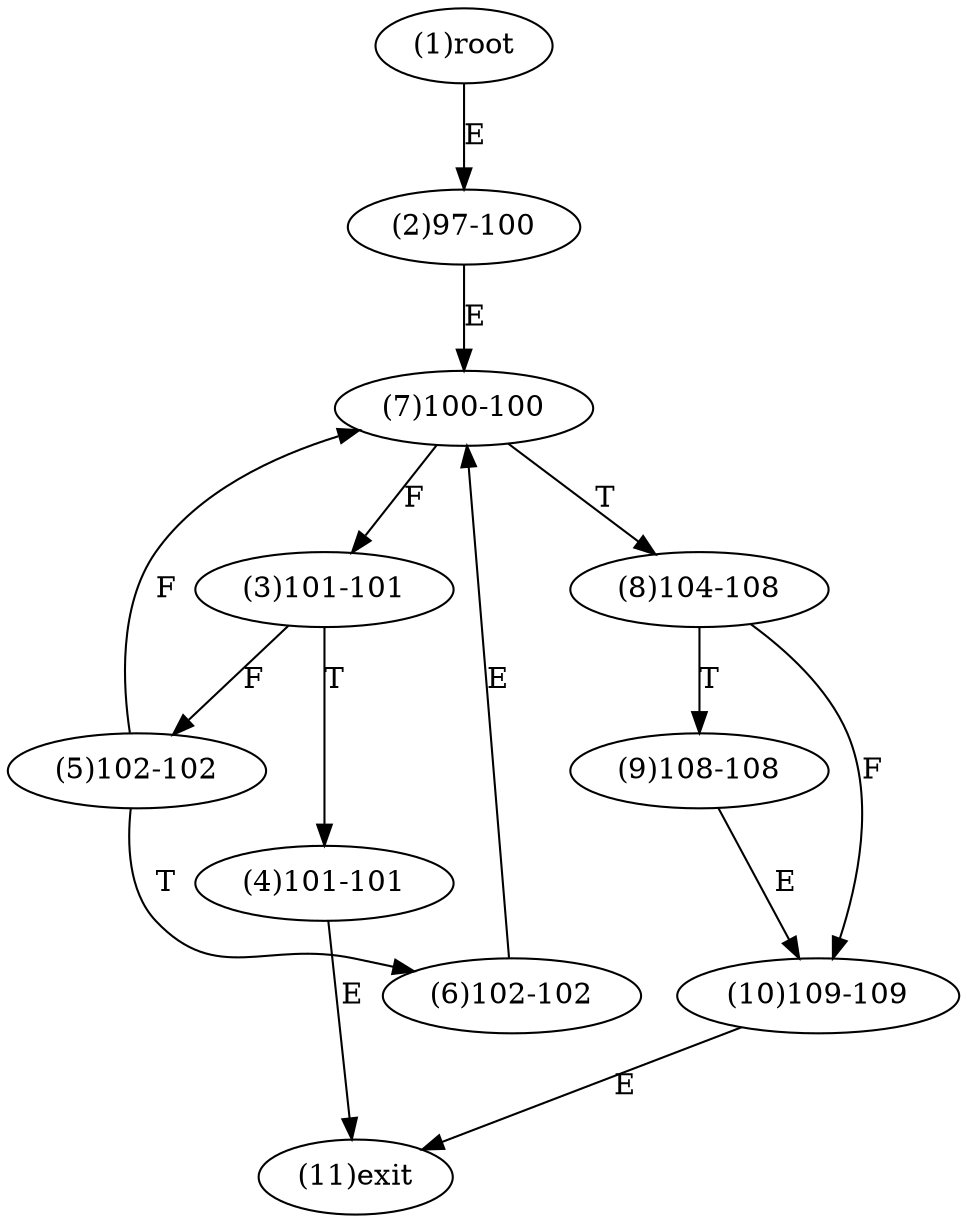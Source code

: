 digraph "" { 
1[ label="(1)root"];
2[ label="(2)97-100"];
3[ label="(3)101-101"];
4[ label="(4)101-101"];
5[ label="(5)102-102"];
6[ label="(6)102-102"];
7[ label="(7)100-100"];
8[ label="(8)104-108"];
9[ label="(9)108-108"];
10[ label="(10)109-109"];
11[ label="(11)exit"];
1->2[ label="E"];
2->7[ label="E"];
3->5[ label="F"];
3->4[ label="T"];
4->11[ label="E"];
5->7[ label="F"];
5->6[ label="T"];
6->7[ label="E"];
7->3[ label="F"];
7->8[ label="T"];
8->10[ label="F"];
8->9[ label="T"];
9->10[ label="E"];
10->11[ label="E"];
}